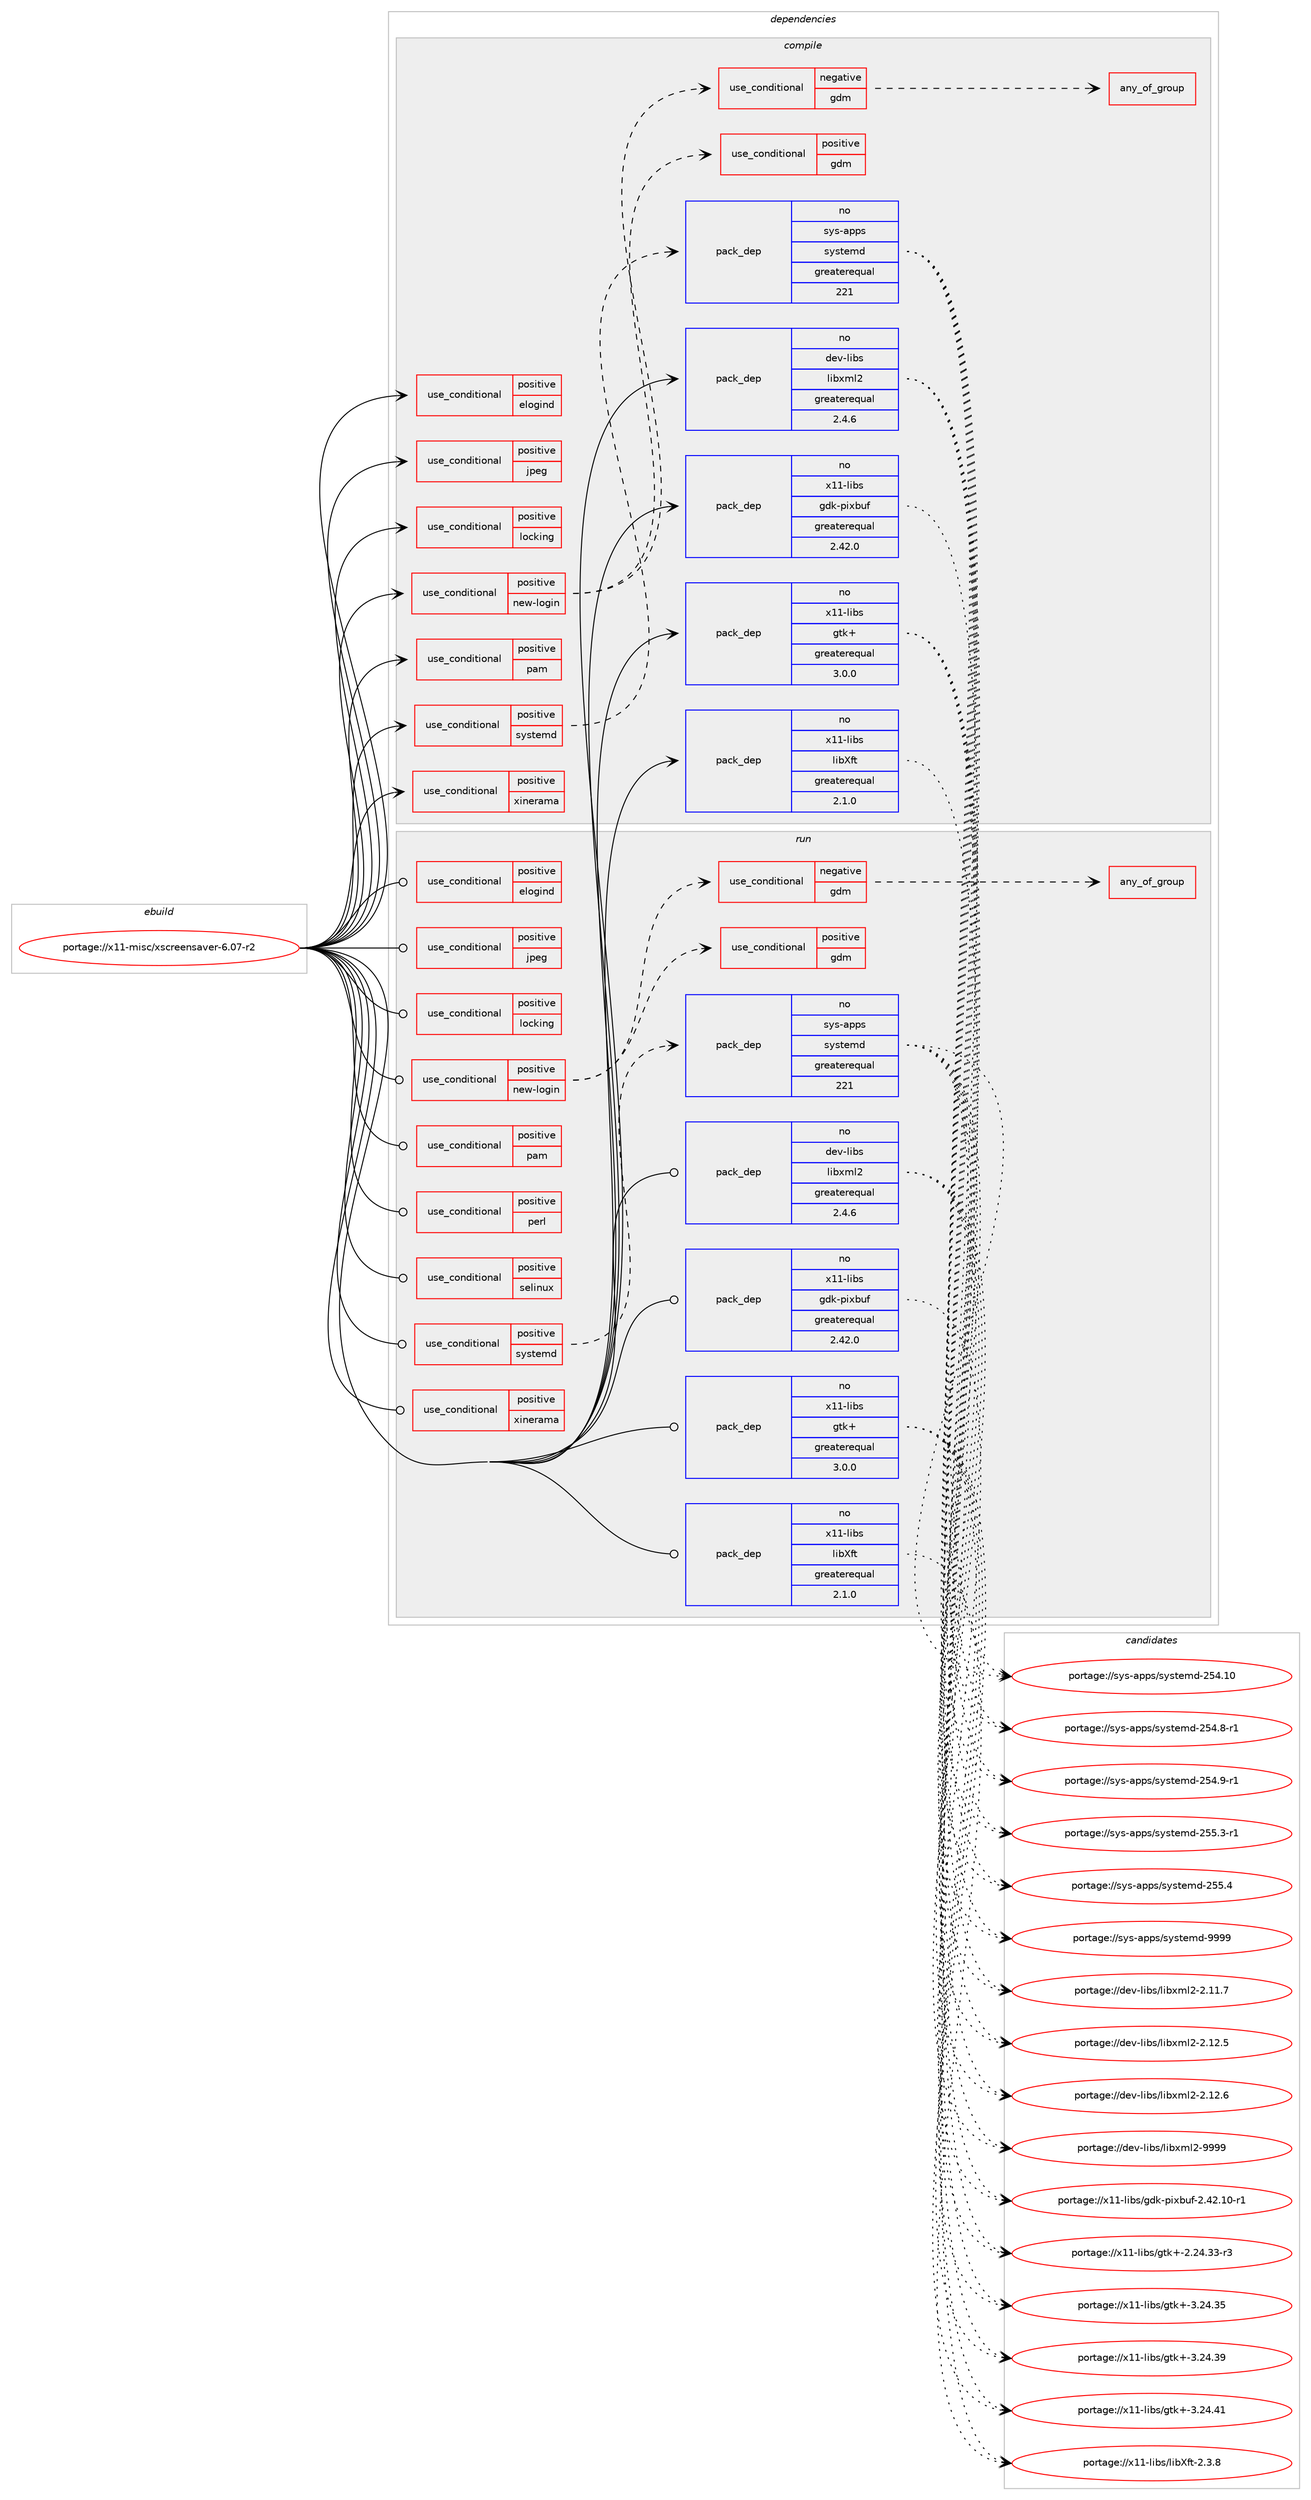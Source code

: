 digraph prolog {

# *************
# Graph options
# *************

newrank=true;
concentrate=true;
compound=true;
graph [rankdir=LR,fontname=Helvetica,fontsize=10,ranksep=1.5];#, ranksep=2.5, nodesep=0.2];
edge  [arrowhead=vee];
node  [fontname=Helvetica,fontsize=10];

# **********
# The ebuild
# **********

subgraph cluster_leftcol {
color=gray;
rank=same;
label=<<i>ebuild</i>>;
id [label="portage://x11-misc/xscreensaver-6.07-r2", color=red, width=4, href="../x11-misc/xscreensaver-6.07-r2.svg"];
}

# ****************
# The dependencies
# ****************

subgraph cluster_midcol {
color=gray;
label=<<i>dependencies</i>>;
subgraph cluster_compile {
fillcolor="#eeeeee";
style=filled;
label=<<i>compile</i>>;
subgraph cond4328 {
dependency7194 [label=<<TABLE BORDER="0" CELLBORDER="1" CELLSPACING="0" CELLPADDING="4"><TR><TD ROWSPAN="3" CELLPADDING="10">use_conditional</TD></TR><TR><TD>positive</TD></TR><TR><TD>elogind</TD></TR></TABLE>>, shape=none, color=red];
# *** BEGIN UNKNOWN DEPENDENCY TYPE (TODO) ***
# dependency7194 -> package_dependency(portage://x11-misc/xscreensaver-6.07-r2,install,no,sys-auth,elogind,none,[,,],[],[])
# *** END UNKNOWN DEPENDENCY TYPE (TODO) ***

}
id:e -> dependency7194:w [weight=20,style="solid",arrowhead="vee"];
subgraph cond4329 {
dependency7195 [label=<<TABLE BORDER="0" CELLBORDER="1" CELLSPACING="0" CELLPADDING="4"><TR><TD ROWSPAN="3" CELLPADDING="10">use_conditional</TD></TR><TR><TD>positive</TD></TR><TR><TD>jpeg</TD></TR></TABLE>>, shape=none, color=red];
# *** BEGIN UNKNOWN DEPENDENCY TYPE (TODO) ***
# dependency7195 -> package_dependency(portage://x11-misc/xscreensaver-6.07-r2,install,no,media-libs,libjpeg-turbo,none,[,,],any_same_slot,[])
# *** END UNKNOWN DEPENDENCY TYPE (TODO) ***

}
id:e -> dependency7195:w [weight=20,style="solid",arrowhead="vee"];
subgraph cond4330 {
dependency7196 [label=<<TABLE BORDER="0" CELLBORDER="1" CELLSPACING="0" CELLPADDING="4"><TR><TD ROWSPAN="3" CELLPADDING="10">use_conditional</TD></TR><TR><TD>positive</TD></TR><TR><TD>locking</TD></TR></TABLE>>, shape=none, color=red];
# *** BEGIN UNKNOWN DEPENDENCY TYPE (TODO) ***
# dependency7196 -> package_dependency(portage://x11-misc/xscreensaver-6.07-r2,install,no,virtual,libcrypt,none,[,,],any_same_slot,[])
# *** END UNKNOWN DEPENDENCY TYPE (TODO) ***

}
id:e -> dependency7196:w [weight=20,style="solid",arrowhead="vee"];
subgraph cond4331 {
dependency7197 [label=<<TABLE BORDER="0" CELLBORDER="1" CELLSPACING="0" CELLPADDING="4"><TR><TD ROWSPAN="3" CELLPADDING="10">use_conditional</TD></TR><TR><TD>positive</TD></TR><TR><TD>new-login</TD></TR></TABLE>>, shape=none, color=red];
subgraph cond4332 {
dependency7198 [label=<<TABLE BORDER="0" CELLBORDER="1" CELLSPACING="0" CELLPADDING="4"><TR><TD ROWSPAN="3" CELLPADDING="10">use_conditional</TD></TR><TR><TD>positive</TD></TR><TR><TD>gdm</TD></TR></TABLE>>, shape=none, color=red];
# *** BEGIN UNKNOWN DEPENDENCY TYPE (TODO) ***
# dependency7198 -> package_dependency(portage://x11-misc/xscreensaver-6.07-r2,install,no,gnome-base,gdm,none,[,,],[],[])
# *** END UNKNOWN DEPENDENCY TYPE (TODO) ***

}
dependency7197:e -> dependency7198:w [weight=20,style="dashed",arrowhead="vee"];
subgraph cond4333 {
dependency7199 [label=<<TABLE BORDER="0" CELLBORDER="1" CELLSPACING="0" CELLPADDING="4"><TR><TD ROWSPAN="3" CELLPADDING="10">use_conditional</TD></TR><TR><TD>negative</TD></TR><TR><TD>gdm</TD></TR></TABLE>>, shape=none, color=red];
subgraph any155 {
dependency7200 [label=<<TABLE BORDER="0" CELLBORDER="1" CELLSPACING="0" CELLPADDING="4"><TR><TD CELLPADDING="10">any_of_group</TD></TR></TABLE>>, shape=none, color=red];# *** BEGIN UNKNOWN DEPENDENCY TYPE (TODO) ***
# dependency7200 -> package_dependency(portage://x11-misc/xscreensaver-6.07-r2,install,no,x11-misc,lightdm,none,[,,],[],[])
# *** END UNKNOWN DEPENDENCY TYPE (TODO) ***

# *** BEGIN UNKNOWN DEPENDENCY TYPE (TODO) ***
# dependency7200 -> package_dependency(portage://x11-misc/xscreensaver-6.07-r2,install,no,lxde-base,lxdm,none,[,,],[],[])
# *** END UNKNOWN DEPENDENCY TYPE (TODO) ***

}
dependency7199:e -> dependency7200:w [weight=20,style="dashed",arrowhead="vee"];
}
dependency7197:e -> dependency7199:w [weight=20,style="dashed",arrowhead="vee"];
}
id:e -> dependency7197:w [weight=20,style="solid",arrowhead="vee"];
subgraph cond4334 {
dependency7201 [label=<<TABLE BORDER="0" CELLBORDER="1" CELLSPACING="0" CELLPADDING="4"><TR><TD ROWSPAN="3" CELLPADDING="10">use_conditional</TD></TR><TR><TD>positive</TD></TR><TR><TD>pam</TD></TR></TABLE>>, shape=none, color=red];
# *** BEGIN UNKNOWN DEPENDENCY TYPE (TODO) ***
# dependency7201 -> package_dependency(portage://x11-misc/xscreensaver-6.07-r2,install,no,sys-libs,pam,none,[,,],[],[])
# *** END UNKNOWN DEPENDENCY TYPE (TODO) ***

}
id:e -> dependency7201:w [weight=20,style="solid",arrowhead="vee"];
subgraph cond4335 {
dependency7202 [label=<<TABLE BORDER="0" CELLBORDER="1" CELLSPACING="0" CELLPADDING="4"><TR><TD ROWSPAN="3" CELLPADDING="10">use_conditional</TD></TR><TR><TD>positive</TD></TR><TR><TD>systemd</TD></TR></TABLE>>, shape=none, color=red];
subgraph pack2701 {
dependency7203 [label=<<TABLE BORDER="0" CELLBORDER="1" CELLSPACING="0" CELLPADDING="4" WIDTH="220"><TR><TD ROWSPAN="6" CELLPADDING="30">pack_dep</TD></TR><TR><TD WIDTH="110">no</TD></TR><TR><TD>sys-apps</TD></TR><TR><TD>systemd</TD></TR><TR><TD>greaterequal</TD></TR><TR><TD>221</TD></TR></TABLE>>, shape=none, color=blue];
}
dependency7202:e -> dependency7203:w [weight=20,style="dashed",arrowhead="vee"];
}
id:e -> dependency7202:w [weight=20,style="solid",arrowhead="vee"];
subgraph cond4336 {
dependency7204 [label=<<TABLE BORDER="0" CELLBORDER="1" CELLSPACING="0" CELLPADDING="4"><TR><TD ROWSPAN="3" CELLPADDING="10">use_conditional</TD></TR><TR><TD>positive</TD></TR><TR><TD>xinerama</TD></TR></TABLE>>, shape=none, color=red];
# *** BEGIN UNKNOWN DEPENDENCY TYPE (TODO) ***
# dependency7204 -> package_dependency(portage://x11-misc/xscreensaver-6.07-r2,install,no,x11-libs,libXinerama,none,[,,],[],[])
# *** END UNKNOWN DEPENDENCY TYPE (TODO) ***

}
id:e -> dependency7204:w [weight=20,style="solid",arrowhead="vee"];
subgraph pack2702 {
dependency7205 [label=<<TABLE BORDER="0" CELLBORDER="1" CELLSPACING="0" CELLPADDING="4" WIDTH="220"><TR><TD ROWSPAN="6" CELLPADDING="30">pack_dep</TD></TR><TR><TD WIDTH="110">no</TD></TR><TR><TD>dev-libs</TD></TR><TR><TD>libxml2</TD></TR><TR><TD>greaterequal</TD></TR><TR><TD>2.4.6</TD></TR></TABLE>>, shape=none, color=blue];
}
id:e -> dependency7205:w [weight=20,style="solid",arrowhead="vee"];
# *** BEGIN UNKNOWN DEPENDENCY TYPE (TODO) ***
# id -> package_dependency(portage://x11-misc/xscreensaver-6.07-r2,install,no,media-libs,libpng,none,[,,],any_same_slot,[])
# *** END UNKNOWN DEPENDENCY TYPE (TODO) ***

# *** BEGIN UNKNOWN DEPENDENCY TYPE (TODO) ***
# id -> package_dependency(portage://x11-misc/xscreensaver-6.07-r2,install,no,virtual,glu,none,[,,],[],[])
# *** END UNKNOWN DEPENDENCY TYPE (TODO) ***

# *** BEGIN UNKNOWN DEPENDENCY TYPE (TODO) ***
# id -> package_dependency(portage://x11-misc/xscreensaver-6.07-r2,install,no,virtual,opengl,none,[,,],[],[])
# *** END UNKNOWN DEPENDENCY TYPE (TODO) ***

# *** BEGIN UNKNOWN DEPENDENCY TYPE (TODO) ***
# id -> package_dependency(portage://x11-misc/xscreensaver-6.07-r2,install,no,x11-apps,appres,none,[,,],[],[])
# *** END UNKNOWN DEPENDENCY TYPE (TODO) ***

# *** BEGIN UNKNOWN DEPENDENCY TYPE (TODO) ***
# id -> package_dependency(portage://x11-misc/xscreensaver-6.07-r2,install,no,x11-apps,xwininfo,none,[,,],[],[])
# *** END UNKNOWN DEPENDENCY TYPE (TODO) ***

# *** BEGIN UNKNOWN DEPENDENCY TYPE (TODO) ***
# id -> package_dependency(portage://x11-misc/xscreensaver-6.07-r2,install,no,x11-base,xorg-proto,none,[,,],[],[])
# *** END UNKNOWN DEPENDENCY TYPE (TODO) ***

subgraph pack2703 {
dependency7206 [label=<<TABLE BORDER="0" CELLBORDER="1" CELLSPACING="0" CELLPADDING="4" WIDTH="220"><TR><TD ROWSPAN="6" CELLPADDING="30">pack_dep</TD></TR><TR><TD WIDTH="110">no</TD></TR><TR><TD>x11-libs</TD></TR><TR><TD>gdk-pixbuf</TD></TR><TR><TD>greaterequal</TD></TR><TR><TD>2.42.0</TD></TR></TABLE>>, shape=none, color=blue];
}
id:e -> dependency7206:w [weight=20,style="solid",arrowhead="vee"];
# *** BEGIN UNKNOWN DEPENDENCY TYPE (TODO) ***
# id -> package_dependency(portage://x11-misc/xscreensaver-6.07-r2,install,no,x11-libs,gdk-pixbuf-xlib,none,[,,],[],[])
# *** END UNKNOWN DEPENDENCY TYPE (TODO) ***

subgraph pack2704 {
dependency7207 [label=<<TABLE BORDER="0" CELLBORDER="1" CELLSPACING="0" CELLPADDING="4" WIDTH="220"><TR><TD ROWSPAN="6" CELLPADDING="30">pack_dep</TD></TR><TR><TD WIDTH="110">no</TD></TR><TR><TD>x11-libs</TD></TR><TR><TD>gtk+</TD></TR><TR><TD>greaterequal</TD></TR><TR><TD>3.0.0</TD></TR></TABLE>>, shape=none, color=blue];
}
id:e -> dependency7207:w [weight=20,style="solid",arrowhead="vee"];
# *** BEGIN UNKNOWN DEPENDENCY TYPE (TODO) ***
# id -> package_dependency(portage://x11-misc/xscreensaver-6.07-r2,install,no,x11-libs,libX11,none,[,,],[],[])
# *** END UNKNOWN DEPENDENCY TYPE (TODO) ***

# *** BEGIN UNKNOWN DEPENDENCY TYPE (TODO) ***
# id -> package_dependency(portage://x11-misc/xscreensaver-6.07-r2,install,no,x11-libs,libXext,none,[,,],[],[])
# *** END UNKNOWN DEPENDENCY TYPE (TODO) ***

subgraph pack2705 {
dependency7208 [label=<<TABLE BORDER="0" CELLBORDER="1" CELLSPACING="0" CELLPADDING="4" WIDTH="220"><TR><TD ROWSPAN="6" CELLPADDING="30">pack_dep</TD></TR><TR><TD WIDTH="110">no</TD></TR><TR><TD>x11-libs</TD></TR><TR><TD>libXft</TD></TR><TR><TD>greaterequal</TD></TR><TR><TD>2.1.0</TD></TR></TABLE>>, shape=none, color=blue];
}
id:e -> dependency7208:w [weight=20,style="solid",arrowhead="vee"];
# *** BEGIN UNKNOWN DEPENDENCY TYPE (TODO) ***
# id -> package_dependency(portage://x11-misc/xscreensaver-6.07-r2,install,no,x11-libs,libXi,none,[,,],[],[])
# *** END UNKNOWN DEPENDENCY TYPE (TODO) ***

# *** BEGIN UNKNOWN DEPENDENCY TYPE (TODO) ***
# id -> package_dependency(portage://x11-misc/xscreensaver-6.07-r2,install,no,x11-libs,libXrandr,none,[,,],[],[])
# *** END UNKNOWN DEPENDENCY TYPE (TODO) ***

# *** BEGIN UNKNOWN DEPENDENCY TYPE (TODO) ***
# id -> package_dependency(portage://x11-misc/xscreensaver-6.07-r2,install,no,x11-libs,libXt,none,[,,],[],[])
# *** END UNKNOWN DEPENDENCY TYPE (TODO) ***

# *** BEGIN UNKNOWN DEPENDENCY TYPE (TODO) ***
# id -> package_dependency(portage://x11-misc/xscreensaver-6.07-r2,install,no,x11-libs,libXxf86vm,none,[,,],[],[])
# *** END UNKNOWN DEPENDENCY TYPE (TODO) ***

}
subgraph cluster_compileandrun {
fillcolor="#eeeeee";
style=filled;
label=<<i>compile and run</i>>;
}
subgraph cluster_run {
fillcolor="#eeeeee";
style=filled;
label=<<i>run</i>>;
subgraph cond4337 {
dependency7209 [label=<<TABLE BORDER="0" CELLBORDER="1" CELLSPACING="0" CELLPADDING="4"><TR><TD ROWSPAN="3" CELLPADDING="10">use_conditional</TD></TR><TR><TD>positive</TD></TR><TR><TD>elogind</TD></TR></TABLE>>, shape=none, color=red];
# *** BEGIN UNKNOWN DEPENDENCY TYPE (TODO) ***
# dependency7209 -> package_dependency(portage://x11-misc/xscreensaver-6.07-r2,run,no,sys-auth,elogind,none,[,,],[],[])
# *** END UNKNOWN DEPENDENCY TYPE (TODO) ***

}
id:e -> dependency7209:w [weight=20,style="solid",arrowhead="odot"];
subgraph cond4338 {
dependency7210 [label=<<TABLE BORDER="0" CELLBORDER="1" CELLSPACING="0" CELLPADDING="4"><TR><TD ROWSPAN="3" CELLPADDING="10">use_conditional</TD></TR><TR><TD>positive</TD></TR><TR><TD>jpeg</TD></TR></TABLE>>, shape=none, color=red];
# *** BEGIN UNKNOWN DEPENDENCY TYPE (TODO) ***
# dependency7210 -> package_dependency(portage://x11-misc/xscreensaver-6.07-r2,run,no,media-libs,libjpeg-turbo,none,[,,],any_same_slot,[])
# *** END UNKNOWN DEPENDENCY TYPE (TODO) ***

}
id:e -> dependency7210:w [weight=20,style="solid",arrowhead="odot"];
subgraph cond4339 {
dependency7211 [label=<<TABLE BORDER="0" CELLBORDER="1" CELLSPACING="0" CELLPADDING="4"><TR><TD ROWSPAN="3" CELLPADDING="10">use_conditional</TD></TR><TR><TD>positive</TD></TR><TR><TD>locking</TD></TR></TABLE>>, shape=none, color=red];
# *** BEGIN UNKNOWN DEPENDENCY TYPE (TODO) ***
# dependency7211 -> package_dependency(portage://x11-misc/xscreensaver-6.07-r2,run,no,virtual,libcrypt,none,[,,],any_same_slot,[])
# *** END UNKNOWN DEPENDENCY TYPE (TODO) ***

}
id:e -> dependency7211:w [weight=20,style="solid",arrowhead="odot"];
subgraph cond4340 {
dependency7212 [label=<<TABLE BORDER="0" CELLBORDER="1" CELLSPACING="0" CELLPADDING="4"><TR><TD ROWSPAN="3" CELLPADDING="10">use_conditional</TD></TR><TR><TD>positive</TD></TR><TR><TD>new-login</TD></TR></TABLE>>, shape=none, color=red];
subgraph cond4341 {
dependency7213 [label=<<TABLE BORDER="0" CELLBORDER="1" CELLSPACING="0" CELLPADDING="4"><TR><TD ROWSPAN="3" CELLPADDING="10">use_conditional</TD></TR><TR><TD>positive</TD></TR><TR><TD>gdm</TD></TR></TABLE>>, shape=none, color=red];
# *** BEGIN UNKNOWN DEPENDENCY TYPE (TODO) ***
# dependency7213 -> package_dependency(portage://x11-misc/xscreensaver-6.07-r2,run,no,gnome-base,gdm,none,[,,],[],[])
# *** END UNKNOWN DEPENDENCY TYPE (TODO) ***

}
dependency7212:e -> dependency7213:w [weight=20,style="dashed",arrowhead="vee"];
subgraph cond4342 {
dependency7214 [label=<<TABLE BORDER="0" CELLBORDER="1" CELLSPACING="0" CELLPADDING="4"><TR><TD ROWSPAN="3" CELLPADDING="10">use_conditional</TD></TR><TR><TD>negative</TD></TR><TR><TD>gdm</TD></TR></TABLE>>, shape=none, color=red];
subgraph any156 {
dependency7215 [label=<<TABLE BORDER="0" CELLBORDER="1" CELLSPACING="0" CELLPADDING="4"><TR><TD CELLPADDING="10">any_of_group</TD></TR></TABLE>>, shape=none, color=red];# *** BEGIN UNKNOWN DEPENDENCY TYPE (TODO) ***
# dependency7215 -> package_dependency(portage://x11-misc/xscreensaver-6.07-r2,run,no,x11-misc,lightdm,none,[,,],[],[])
# *** END UNKNOWN DEPENDENCY TYPE (TODO) ***

# *** BEGIN UNKNOWN DEPENDENCY TYPE (TODO) ***
# dependency7215 -> package_dependency(portage://x11-misc/xscreensaver-6.07-r2,run,no,lxde-base,lxdm,none,[,,],[],[])
# *** END UNKNOWN DEPENDENCY TYPE (TODO) ***

}
dependency7214:e -> dependency7215:w [weight=20,style="dashed",arrowhead="vee"];
}
dependency7212:e -> dependency7214:w [weight=20,style="dashed",arrowhead="vee"];
}
id:e -> dependency7212:w [weight=20,style="solid",arrowhead="odot"];
subgraph cond4343 {
dependency7216 [label=<<TABLE BORDER="0" CELLBORDER="1" CELLSPACING="0" CELLPADDING="4"><TR><TD ROWSPAN="3" CELLPADDING="10">use_conditional</TD></TR><TR><TD>positive</TD></TR><TR><TD>pam</TD></TR></TABLE>>, shape=none, color=red];
# *** BEGIN UNKNOWN DEPENDENCY TYPE (TODO) ***
# dependency7216 -> package_dependency(portage://x11-misc/xscreensaver-6.07-r2,run,no,sys-libs,pam,none,[,,],[],[])
# *** END UNKNOWN DEPENDENCY TYPE (TODO) ***

}
id:e -> dependency7216:w [weight=20,style="solid",arrowhead="odot"];
subgraph cond4344 {
dependency7217 [label=<<TABLE BORDER="0" CELLBORDER="1" CELLSPACING="0" CELLPADDING="4"><TR><TD ROWSPAN="3" CELLPADDING="10">use_conditional</TD></TR><TR><TD>positive</TD></TR><TR><TD>perl</TD></TR></TABLE>>, shape=none, color=red];
# *** BEGIN UNKNOWN DEPENDENCY TYPE (TODO) ***
# dependency7217 -> package_dependency(portage://x11-misc/xscreensaver-6.07-r2,run,no,dev-lang,perl,none,[,,],[],[])
# *** END UNKNOWN DEPENDENCY TYPE (TODO) ***

# *** BEGIN UNKNOWN DEPENDENCY TYPE (TODO) ***
# dependency7217 -> package_dependency(portage://x11-misc/xscreensaver-6.07-r2,run,no,dev-perl,libwww-perl,none,[,,],[],[])
# *** END UNKNOWN DEPENDENCY TYPE (TODO) ***

# *** BEGIN UNKNOWN DEPENDENCY TYPE (TODO) ***
# dependency7217 -> package_dependency(portage://x11-misc/xscreensaver-6.07-r2,run,no,virtual,perl-Digest-MD5,none,[,,],[],[])
# *** END UNKNOWN DEPENDENCY TYPE (TODO) ***

}
id:e -> dependency7217:w [weight=20,style="solid",arrowhead="odot"];
subgraph cond4345 {
dependency7218 [label=<<TABLE BORDER="0" CELLBORDER="1" CELLSPACING="0" CELLPADDING="4"><TR><TD ROWSPAN="3" CELLPADDING="10">use_conditional</TD></TR><TR><TD>positive</TD></TR><TR><TD>selinux</TD></TR></TABLE>>, shape=none, color=red];
# *** BEGIN UNKNOWN DEPENDENCY TYPE (TODO) ***
# dependency7218 -> package_dependency(portage://x11-misc/xscreensaver-6.07-r2,run,no,sec-policy,selinux-xscreensaver,none,[,,],[],[])
# *** END UNKNOWN DEPENDENCY TYPE (TODO) ***

}
id:e -> dependency7218:w [weight=20,style="solid",arrowhead="odot"];
subgraph cond4346 {
dependency7219 [label=<<TABLE BORDER="0" CELLBORDER="1" CELLSPACING="0" CELLPADDING="4"><TR><TD ROWSPAN="3" CELLPADDING="10">use_conditional</TD></TR><TR><TD>positive</TD></TR><TR><TD>systemd</TD></TR></TABLE>>, shape=none, color=red];
subgraph pack2706 {
dependency7220 [label=<<TABLE BORDER="0" CELLBORDER="1" CELLSPACING="0" CELLPADDING="4" WIDTH="220"><TR><TD ROWSPAN="6" CELLPADDING="30">pack_dep</TD></TR><TR><TD WIDTH="110">no</TD></TR><TR><TD>sys-apps</TD></TR><TR><TD>systemd</TD></TR><TR><TD>greaterequal</TD></TR><TR><TD>221</TD></TR></TABLE>>, shape=none, color=blue];
}
dependency7219:e -> dependency7220:w [weight=20,style="dashed",arrowhead="vee"];
}
id:e -> dependency7219:w [weight=20,style="solid",arrowhead="odot"];
subgraph cond4347 {
dependency7221 [label=<<TABLE BORDER="0" CELLBORDER="1" CELLSPACING="0" CELLPADDING="4"><TR><TD ROWSPAN="3" CELLPADDING="10">use_conditional</TD></TR><TR><TD>positive</TD></TR><TR><TD>xinerama</TD></TR></TABLE>>, shape=none, color=red];
# *** BEGIN UNKNOWN DEPENDENCY TYPE (TODO) ***
# dependency7221 -> package_dependency(portage://x11-misc/xscreensaver-6.07-r2,run,no,x11-libs,libXinerama,none,[,,],[],[])
# *** END UNKNOWN DEPENDENCY TYPE (TODO) ***

}
id:e -> dependency7221:w [weight=20,style="solid",arrowhead="odot"];
subgraph pack2707 {
dependency7222 [label=<<TABLE BORDER="0" CELLBORDER="1" CELLSPACING="0" CELLPADDING="4" WIDTH="220"><TR><TD ROWSPAN="6" CELLPADDING="30">pack_dep</TD></TR><TR><TD WIDTH="110">no</TD></TR><TR><TD>dev-libs</TD></TR><TR><TD>libxml2</TD></TR><TR><TD>greaterequal</TD></TR><TR><TD>2.4.6</TD></TR></TABLE>>, shape=none, color=blue];
}
id:e -> dependency7222:w [weight=20,style="solid",arrowhead="odot"];
# *** BEGIN UNKNOWN DEPENDENCY TYPE (TODO) ***
# id -> package_dependency(portage://x11-misc/xscreensaver-6.07-r2,run,no,media-gfx,fbida,none,[,,],[],[])
# *** END UNKNOWN DEPENDENCY TYPE (TODO) ***

# *** BEGIN UNKNOWN DEPENDENCY TYPE (TODO) ***
# id -> package_dependency(portage://x11-misc/xscreensaver-6.07-r2,run,no,media-libs,libpng,none,[,,],any_same_slot,[])
# *** END UNKNOWN DEPENDENCY TYPE (TODO) ***

# *** BEGIN UNKNOWN DEPENDENCY TYPE (TODO) ***
# id -> package_dependency(portage://x11-misc/xscreensaver-6.07-r2,run,no,virtual,glu,none,[,,],[],[])
# *** END UNKNOWN DEPENDENCY TYPE (TODO) ***

# *** BEGIN UNKNOWN DEPENDENCY TYPE (TODO) ***
# id -> package_dependency(portage://x11-misc/xscreensaver-6.07-r2,run,no,virtual,opengl,none,[,,],[],[])
# *** END UNKNOWN DEPENDENCY TYPE (TODO) ***

# *** BEGIN UNKNOWN DEPENDENCY TYPE (TODO) ***
# id -> package_dependency(portage://x11-misc/xscreensaver-6.07-r2,run,no,x11-apps,appres,none,[,,],[],[])
# *** END UNKNOWN DEPENDENCY TYPE (TODO) ***

# *** BEGIN UNKNOWN DEPENDENCY TYPE (TODO) ***
# id -> package_dependency(portage://x11-misc/xscreensaver-6.07-r2,run,no,x11-apps,xwininfo,none,[,,],[],[])
# *** END UNKNOWN DEPENDENCY TYPE (TODO) ***

subgraph pack2708 {
dependency7223 [label=<<TABLE BORDER="0" CELLBORDER="1" CELLSPACING="0" CELLPADDING="4" WIDTH="220"><TR><TD ROWSPAN="6" CELLPADDING="30">pack_dep</TD></TR><TR><TD WIDTH="110">no</TD></TR><TR><TD>x11-libs</TD></TR><TR><TD>gdk-pixbuf</TD></TR><TR><TD>greaterequal</TD></TR><TR><TD>2.42.0</TD></TR></TABLE>>, shape=none, color=blue];
}
id:e -> dependency7223:w [weight=20,style="solid",arrowhead="odot"];
# *** BEGIN UNKNOWN DEPENDENCY TYPE (TODO) ***
# id -> package_dependency(portage://x11-misc/xscreensaver-6.07-r2,run,no,x11-libs,gdk-pixbuf-xlib,none,[,,],[],[])
# *** END UNKNOWN DEPENDENCY TYPE (TODO) ***

subgraph pack2709 {
dependency7224 [label=<<TABLE BORDER="0" CELLBORDER="1" CELLSPACING="0" CELLPADDING="4" WIDTH="220"><TR><TD ROWSPAN="6" CELLPADDING="30">pack_dep</TD></TR><TR><TD WIDTH="110">no</TD></TR><TR><TD>x11-libs</TD></TR><TR><TD>gtk+</TD></TR><TR><TD>greaterequal</TD></TR><TR><TD>3.0.0</TD></TR></TABLE>>, shape=none, color=blue];
}
id:e -> dependency7224:w [weight=20,style="solid",arrowhead="odot"];
# *** BEGIN UNKNOWN DEPENDENCY TYPE (TODO) ***
# id -> package_dependency(portage://x11-misc/xscreensaver-6.07-r2,run,no,x11-libs,libX11,none,[,,],[],[])
# *** END UNKNOWN DEPENDENCY TYPE (TODO) ***

# *** BEGIN UNKNOWN DEPENDENCY TYPE (TODO) ***
# id -> package_dependency(portage://x11-misc/xscreensaver-6.07-r2,run,no,x11-libs,libXext,none,[,,],[],[])
# *** END UNKNOWN DEPENDENCY TYPE (TODO) ***

subgraph pack2710 {
dependency7225 [label=<<TABLE BORDER="0" CELLBORDER="1" CELLSPACING="0" CELLPADDING="4" WIDTH="220"><TR><TD ROWSPAN="6" CELLPADDING="30">pack_dep</TD></TR><TR><TD WIDTH="110">no</TD></TR><TR><TD>x11-libs</TD></TR><TR><TD>libXft</TD></TR><TR><TD>greaterequal</TD></TR><TR><TD>2.1.0</TD></TR></TABLE>>, shape=none, color=blue];
}
id:e -> dependency7225:w [weight=20,style="solid",arrowhead="odot"];
# *** BEGIN UNKNOWN DEPENDENCY TYPE (TODO) ***
# id -> package_dependency(portage://x11-misc/xscreensaver-6.07-r2,run,no,x11-libs,libXi,none,[,,],[],[])
# *** END UNKNOWN DEPENDENCY TYPE (TODO) ***

# *** BEGIN UNKNOWN DEPENDENCY TYPE (TODO) ***
# id -> package_dependency(portage://x11-misc/xscreensaver-6.07-r2,run,no,x11-libs,libXrandr,none,[,,],[],[])
# *** END UNKNOWN DEPENDENCY TYPE (TODO) ***

# *** BEGIN UNKNOWN DEPENDENCY TYPE (TODO) ***
# id -> package_dependency(portage://x11-misc/xscreensaver-6.07-r2,run,no,x11-libs,libXt,none,[,,],[],[])
# *** END UNKNOWN DEPENDENCY TYPE (TODO) ***

# *** BEGIN UNKNOWN DEPENDENCY TYPE (TODO) ***
# id -> package_dependency(portage://x11-misc/xscreensaver-6.07-r2,run,no,x11-libs,libXxf86vm,none,[,,],[],[])
# *** END UNKNOWN DEPENDENCY TYPE (TODO) ***

}
}

# **************
# The candidates
# **************

subgraph cluster_choices {
rank=same;
color=gray;
label=<<i>candidates</i>>;

subgraph choice2701 {
color=black;
nodesep=1;
choice11512111545971121121154711512111511610110910045505352464948 [label="portage://sys-apps/systemd-254.10", color=red, width=4,href="../sys-apps/systemd-254.10.svg"];
choice1151211154597112112115471151211151161011091004550535246564511449 [label="portage://sys-apps/systemd-254.8-r1", color=red, width=4,href="../sys-apps/systemd-254.8-r1.svg"];
choice1151211154597112112115471151211151161011091004550535246574511449 [label="portage://sys-apps/systemd-254.9-r1", color=red, width=4,href="../sys-apps/systemd-254.9-r1.svg"];
choice1151211154597112112115471151211151161011091004550535346514511449 [label="portage://sys-apps/systemd-255.3-r1", color=red, width=4,href="../sys-apps/systemd-255.3-r1.svg"];
choice115121115459711211211547115121115116101109100455053534652 [label="portage://sys-apps/systemd-255.4", color=red, width=4,href="../sys-apps/systemd-255.4.svg"];
choice1151211154597112112115471151211151161011091004557575757 [label="portage://sys-apps/systemd-9999", color=red, width=4,href="../sys-apps/systemd-9999.svg"];
dependency7203:e -> choice11512111545971121121154711512111511610110910045505352464948:w [style=dotted,weight="100"];
dependency7203:e -> choice1151211154597112112115471151211151161011091004550535246564511449:w [style=dotted,weight="100"];
dependency7203:e -> choice1151211154597112112115471151211151161011091004550535246574511449:w [style=dotted,weight="100"];
dependency7203:e -> choice1151211154597112112115471151211151161011091004550535346514511449:w [style=dotted,weight="100"];
dependency7203:e -> choice115121115459711211211547115121115116101109100455053534652:w [style=dotted,weight="100"];
dependency7203:e -> choice1151211154597112112115471151211151161011091004557575757:w [style=dotted,weight="100"];
}
subgraph choice2702 {
color=black;
nodesep=1;
choice100101118451081059811547108105981201091085045504649494655 [label="portage://dev-libs/libxml2-2.11.7", color=red, width=4,href="../dev-libs/libxml2-2.11.7.svg"];
choice100101118451081059811547108105981201091085045504649504653 [label="portage://dev-libs/libxml2-2.12.5", color=red, width=4,href="../dev-libs/libxml2-2.12.5.svg"];
choice100101118451081059811547108105981201091085045504649504654 [label="portage://dev-libs/libxml2-2.12.6", color=red, width=4,href="../dev-libs/libxml2-2.12.6.svg"];
choice10010111845108105981154710810598120109108504557575757 [label="portage://dev-libs/libxml2-9999", color=red, width=4,href="../dev-libs/libxml2-9999.svg"];
dependency7205:e -> choice100101118451081059811547108105981201091085045504649494655:w [style=dotted,weight="100"];
dependency7205:e -> choice100101118451081059811547108105981201091085045504649504653:w [style=dotted,weight="100"];
dependency7205:e -> choice100101118451081059811547108105981201091085045504649504654:w [style=dotted,weight="100"];
dependency7205:e -> choice10010111845108105981154710810598120109108504557575757:w [style=dotted,weight="100"];
}
subgraph choice2703 {
color=black;
nodesep=1;
choice1204949451081059811547103100107451121051209811710245504652504649484511449 [label="portage://x11-libs/gdk-pixbuf-2.42.10-r1", color=red, width=4,href="../x11-libs/gdk-pixbuf-2.42.10-r1.svg"];
dependency7206:e -> choice1204949451081059811547103100107451121051209811710245504652504649484511449:w [style=dotted,weight="100"];
}
subgraph choice2704 {
color=black;
nodesep=1;
choice12049494510810598115471031161074345504650524651514511451 [label="portage://x11-libs/gtk+-2.24.33-r3", color=red, width=4,href="../x11-libs/gtk+-2.24.33-r3.svg"];
choice1204949451081059811547103116107434551465052465153 [label="portage://x11-libs/gtk+-3.24.35", color=red, width=4,href="../x11-libs/gtk+-3.24.35.svg"];
choice1204949451081059811547103116107434551465052465157 [label="portage://x11-libs/gtk+-3.24.39", color=red, width=4,href="../x11-libs/gtk+-3.24.39.svg"];
choice1204949451081059811547103116107434551465052465249 [label="portage://x11-libs/gtk+-3.24.41", color=red, width=4,href="../x11-libs/gtk+-3.24.41.svg"];
dependency7207:e -> choice12049494510810598115471031161074345504650524651514511451:w [style=dotted,weight="100"];
dependency7207:e -> choice1204949451081059811547103116107434551465052465153:w [style=dotted,weight="100"];
dependency7207:e -> choice1204949451081059811547103116107434551465052465157:w [style=dotted,weight="100"];
dependency7207:e -> choice1204949451081059811547103116107434551465052465249:w [style=dotted,weight="100"];
}
subgraph choice2705 {
color=black;
nodesep=1;
choice12049494510810598115471081059888102116455046514656 [label="portage://x11-libs/libXft-2.3.8", color=red, width=4,href="../x11-libs/libXft-2.3.8.svg"];
dependency7208:e -> choice12049494510810598115471081059888102116455046514656:w [style=dotted,weight="100"];
}
subgraph choice2706 {
color=black;
nodesep=1;
choice11512111545971121121154711512111511610110910045505352464948 [label="portage://sys-apps/systemd-254.10", color=red, width=4,href="../sys-apps/systemd-254.10.svg"];
choice1151211154597112112115471151211151161011091004550535246564511449 [label="portage://sys-apps/systemd-254.8-r1", color=red, width=4,href="../sys-apps/systemd-254.8-r1.svg"];
choice1151211154597112112115471151211151161011091004550535246574511449 [label="portage://sys-apps/systemd-254.9-r1", color=red, width=4,href="../sys-apps/systemd-254.9-r1.svg"];
choice1151211154597112112115471151211151161011091004550535346514511449 [label="portage://sys-apps/systemd-255.3-r1", color=red, width=4,href="../sys-apps/systemd-255.3-r1.svg"];
choice115121115459711211211547115121115116101109100455053534652 [label="portage://sys-apps/systemd-255.4", color=red, width=4,href="../sys-apps/systemd-255.4.svg"];
choice1151211154597112112115471151211151161011091004557575757 [label="portage://sys-apps/systemd-9999", color=red, width=4,href="../sys-apps/systemd-9999.svg"];
dependency7220:e -> choice11512111545971121121154711512111511610110910045505352464948:w [style=dotted,weight="100"];
dependency7220:e -> choice1151211154597112112115471151211151161011091004550535246564511449:w [style=dotted,weight="100"];
dependency7220:e -> choice1151211154597112112115471151211151161011091004550535246574511449:w [style=dotted,weight="100"];
dependency7220:e -> choice1151211154597112112115471151211151161011091004550535346514511449:w [style=dotted,weight="100"];
dependency7220:e -> choice115121115459711211211547115121115116101109100455053534652:w [style=dotted,weight="100"];
dependency7220:e -> choice1151211154597112112115471151211151161011091004557575757:w [style=dotted,weight="100"];
}
subgraph choice2707 {
color=black;
nodesep=1;
choice100101118451081059811547108105981201091085045504649494655 [label="portage://dev-libs/libxml2-2.11.7", color=red, width=4,href="../dev-libs/libxml2-2.11.7.svg"];
choice100101118451081059811547108105981201091085045504649504653 [label="portage://dev-libs/libxml2-2.12.5", color=red, width=4,href="../dev-libs/libxml2-2.12.5.svg"];
choice100101118451081059811547108105981201091085045504649504654 [label="portage://dev-libs/libxml2-2.12.6", color=red, width=4,href="../dev-libs/libxml2-2.12.6.svg"];
choice10010111845108105981154710810598120109108504557575757 [label="portage://dev-libs/libxml2-9999", color=red, width=4,href="../dev-libs/libxml2-9999.svg"];
dependency7222:e -> choice100101118451081059811547108105981201091085045504649494655:w [style=dotted,weight="100"];
dependency7222:e -> choice100101118451081059811547108105981201091085045504649504653:w [style=dotted,weight="100"];
dependency7222:e -> choice100101118451081059811547108105981201091085045504649504654:w [style=dotted,weight="100"];
dependency7222:e -> choice10010111845108105981154710810598120109108504557575757:w [style=dotted,weight="100"];
}
subgraph choice2708 {
color=black;
nodesep=1;
choice1204949451081059811547103100107451121051209811710245504652504649484511449 [label="portage://x11-libs/gdk-pixbuf-2.42.10-r1", color=red, width=4,href="../x11-libs/gdk-pixbuf-2.42.10-r1.svg"];
dependency7223:e -> choice1204949451081059811547103100107451121051209811710245504652504649484511449:w [style=dotted,weight="100"];
}
subgraph choice2709 {
color=black;
nodesep=1;
choice12049494510810598115471031161074345504650524651514511451 [label="portage://x11-libs/gtk+-2.24.33-r3", color=red, width=4,href="../x11-libs/gtk+-2.24.33-r3.svg"];
choice1204949451081059811547103116107434551465052465153 [label="portage://x11-libs/gtk+-3.24.35", color=red, width=4,href="../x11-libs/gtk+-3.24.35.svg"];
choice1204949451081059811547103116107434551465052465157 [label="portage://x11-libs/gtk+-3.24.39", color=red, width=4,href="../x11-libs/gtk+-3.24.39.svg"];
choice1204949451081059811547103116107434551465052465249 [label="portage://x11-libs/gtk+-3.24.41", color=red, width=4,href="../x11-libs/gtk+-3.24.41.svg"];
dependency7224:e -> choice12049494510810598115471031161074345504650524651514511451:w [style=dotted,weight="100"];
dependency7224:e -> choice1204949451081059811547103116107434551465052465153:w [style=dotted,weight="100"];
dependency7224:e -> choice1204949451081059811547103116107434551465052465157:w [style=dotted,weight="100"];
dependency7224:e -> choice1204949451081059811547103116107434551465052465249:w [style=dotted,weight="100"];
}
subgraph choice2710 {
color=black;
nodesep=1;
choice12049494510810598115471081059888102116455046514656 [label="portage://x11-libs/libXft-2.3.8", color=red, width=4,href="../x11-libs/libXft-2.3.8.svg"];
dependency7225:e -> choice12049494510810598115471081059888102116455046514656:w [style=dotted,weight="100"];
}
}

}
